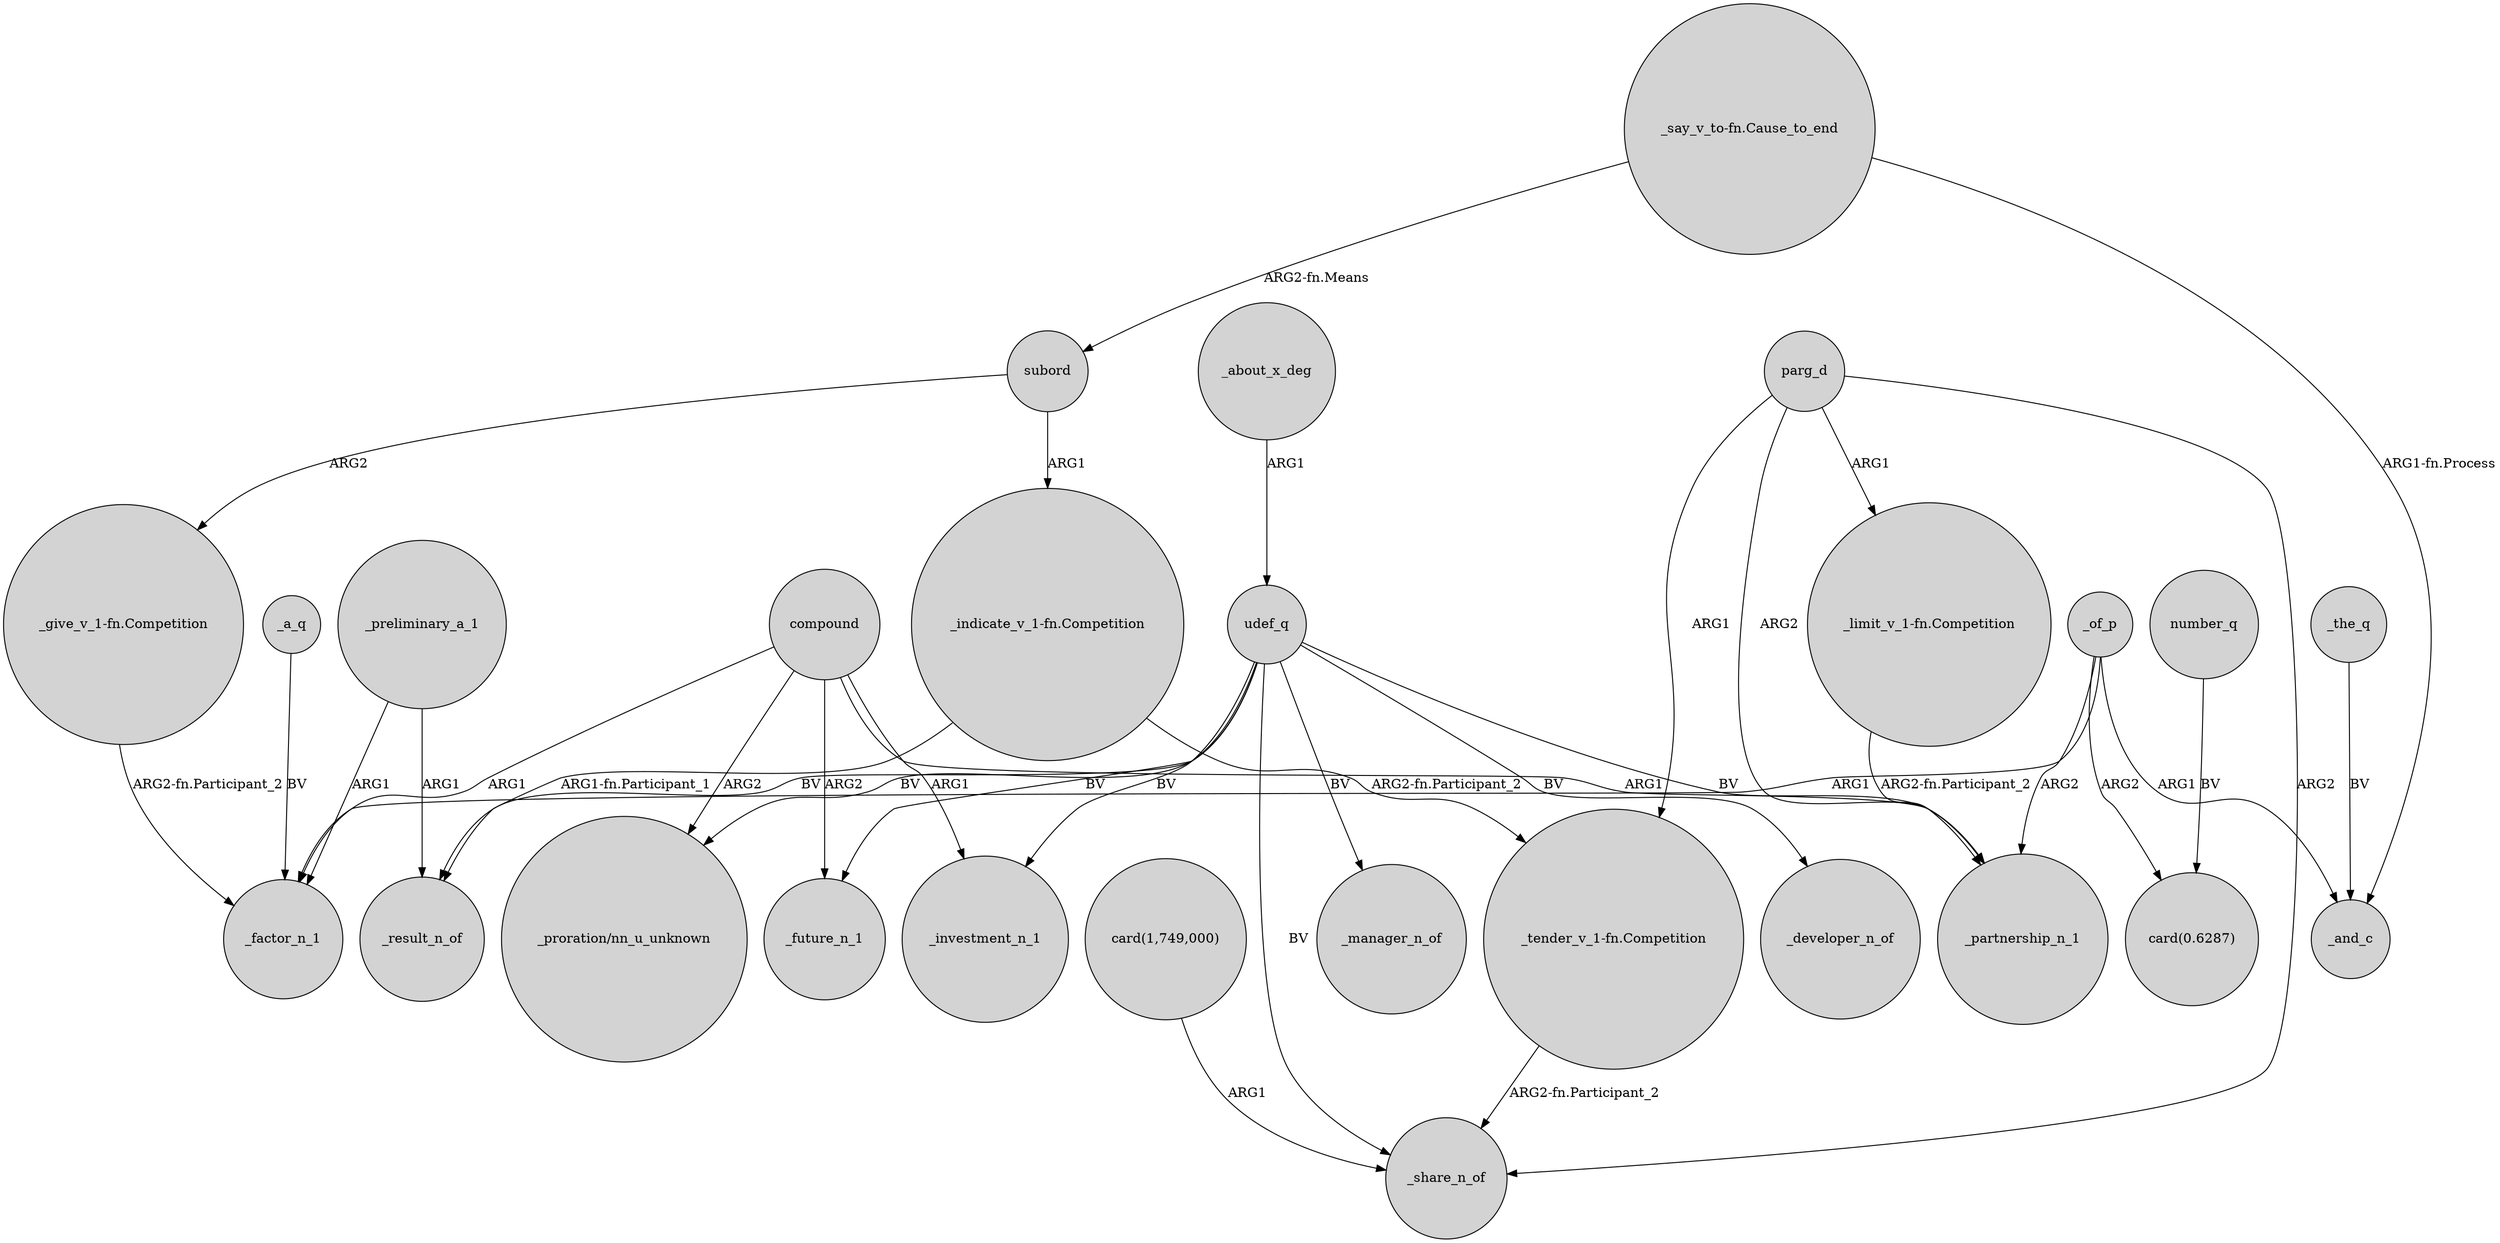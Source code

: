 digraph {
	node [shape=circle style=filled]
	subord -> "_give_v_1-fn.Competition" [label=ARG2]
	parg_d -> _partnership_n_1 [label=ARG2]
	"_indicate_v_1-fn.Competition" -> _result_n_of [label="ARG1-fn.Participant_1"]
	number_q -> "card(0.6287)" [label=BV]
	_the_q -> _and_c [label=BV]
	compound -> _investment_n_1 [label=ARG1]
	compound -> _factor_n_1 [label=ARG1]
	udef_q -> "_proration/nn_u_unknown" [label=BV]
	udef_q -> _manager_n_of [label=BV]
	compound -> _future_n_1 [label=ARG2]
	udef_q -> _partnership_n_1 [label=BV]
	_of_p -> _partnership_n_1 [label=ARG2]
	compound -> "_proration/nn_u_unknown" [label=ARG2]
	"_indicate_v_1-fn.Competition" -> "_tender_v_1-fn.Competition" [label="ARG2-fn.Participant_2"]
	"_say_v_to-fn.Cause_to_end" -> subord [label="ARG2-fn.Means"]
	parg_d -> "_tender_v_1-fn.Competition" [label=ARG1]
	udef_q -> _future_n_1 [label=BV]
	subord -> "_indicate_v_1-fn.Competition" [label=ARG1]
	"_say_v_to-fn.Cause_to_end" -> _and_c [label="ARG1-fn.Process"]
	_about_x_deg -> udef_q [label=ARG1]
	_of_p -> _and_c [label=ARG1]
	compound -> _partnership_n_1 [label=ARG1]
	_of_p -> _factor_n_1 [label=ARG1]
	"_tender_v_1-fn.Competition" -> _share_n_of [label="ARG2-fn.Participant_2"]
	udef_q -> _share_n_of [label=BV]
	"_limit_v_1-fn.Competition" -> _partnership_n_1 [label="ARG2-fn.Participant_2"]
	_preliminary_a_1 -> _factor_n_1 [label=ARG1]
	_of_p -> "card(0.6287)" [label=ARG2]
	udef_q -> _investment_n_1 [label=BV]
	"card(1,749,000)" -> _share_n_of [label=ARG1]
	_preliminary_a_1 -> _result_n_of [label=ARG1]
	udef_q -> _developer_n_of [label=BV]
	parg_d -> "_limit_v_1-fn.Competition" [label=ARG1]
	parg_d -> _share_n_of [label=ARG2]
	"_give_v_1-fn.Competition" -> _factor_n_1 [label="ARG2-fn.Participant_2"]
	_a_q -> _factor_n_1 [label=BV]
	udef_q -> _result_n_of [label=BV]
}
